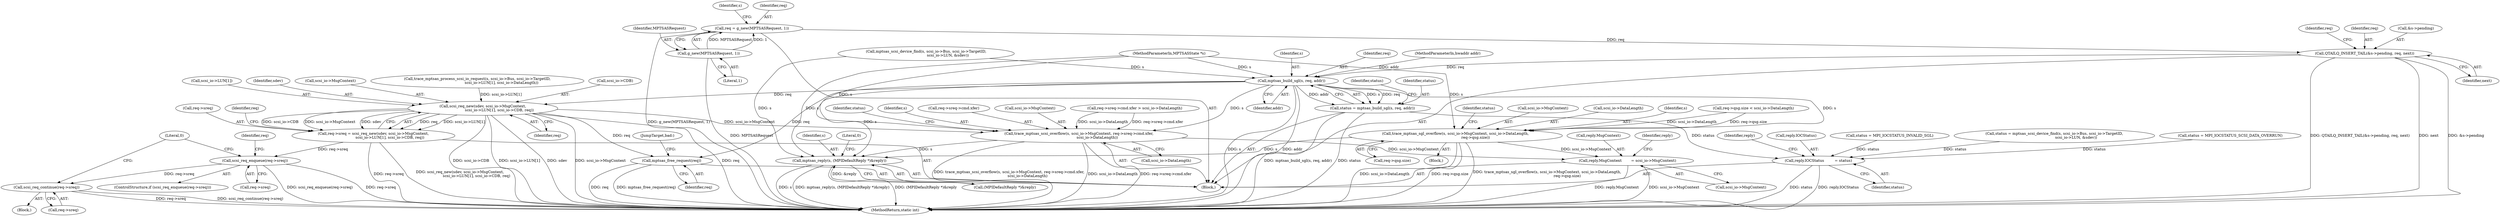 digraph "0_qemu_670e56d3ed2918b3861d9216f2c0540d9e9ae0d5@pointer" {
"1000151" [label="(Call,QTAILQ_INSERT_TAIL(&s->pending, req, next))"];
"1000146" [label="(Call,req = g_new(MPTSASRequest, 1))"];
"1000148" [label="(Call,g_new(MPTSASRequest, 1))"];
"1000171" [label="(Call,mptsas_build_sgl(s, req, addr))"];
"1000169" [label="(Call,status = mptsas_build_sgl(s, req, addr))"];
"1000384" [label="(Call,reply.IOCStatus         = status)"];
"1000190" [label="(Call,trace_mptsas_sgl_overflow(s, scsi_io->MsgContext, scsi_io->DataLength,\n                                  req->qsg.size))"];
"1000372" [label="(Call,reply.MsgContext        = scsi_io->MsgContext)"];
"1000392" [label="(Call,mptsas_reply(s, (MPIDefaultReply *)&reply))"];
"1000211" [label="(Call,scsi_req_new(sdev, scsi_io->MsgContext,\n                            scsi_io->LUN[1], scsi_io->CDB, req))"];
"1000207" [label="(Call,req->sreq = scsi_req_new(sdev, scsi_io->MsgContext,\n                            scsi_io->LUN[1], scsi_io->CDB, req))"];
"1000289" [label="(Call,scsi_req_enqueue(req->sreq))"];
"1000294" [label="(Call,scsi_req_continue(req->sreq))"];
"1000301" [label="(Call,trace_mptsas_scsi_overflow(s, scsi_io->MsgContext, req->sreq->cmd.xfer,\n                               scsi_io->DataLength))"];
"1000320" [label="(Call,mptsas_free_request(req))"];
"1000224" [label="(Identifier,req)"];
"1000173" [label="(Identifier,req)"];
"1000204" [label="(Identifier,status)"];
"1000190" [label="(Call,trace_mptsas_sgl_overflow(s, scsi_io->MsgContext, scsi_io->DataLength,\n                                  req->qsg.size))"];
"1000400" [label="(MethodReturn,static int)"];
"1000288" [label="(ControlStructure,if (scsi_req_enqueue(req->sreq)))"];
"1000299" [label="(Literal,0)"];
"1000294" [label="(Call,scsi_req_continue(req->sreq))"];
"1000388" [label="(Identifier,status)"];
"1000385" [label="(Call,reply.IOCStatus)"];
"1000192" [label="(Call,scsi_io->MsgContext)"];
"1000156" [label="(Identifier,req)"];
"1000289" [label="(Call,scsi_req_enqueue(req->sreq))"];
"1000226" [label="(Call,req->sreq->cmd.xfer > scsi_io->DataLength)"];
"1000321" [label="(Identifier,req)"];
"1000372" [label="(Call,reply.MsgContext        = scsi_io->MsgContext)"];
"1000150" [label="(Literal,1)"];
"1000313" [label="(Call,scsi_io->DataLength)"];
"1000203" [label="(Call,status = MPI_IOCSTATUS_INVALID_SGL)"];
"1000195" [label="(Call,scsi_io->DataLength)"];
"1000296" [label="(Identifier,req)"];
"1000295" [label="(Call,req->sreq)"];
"1000152" [label="(Call,&s->pending)"];
"1000399" [label="(Literal,0)"];
"1000381" [label="(Identifier,reply)"];
"1000212" [label="(Identifier,sdev)"];
"1000174" [label="(Identifier,addr)"];
"1000230" [label="(Identifier,req)"];
"1000198" [label="(Call,req->qsg.size)"];
"1000191" [label="(Identifier,s)"];
"1000129" [label="(Call,mptsas_scsi_device_find(s, scsi_io->Bus, scsi_io->TargetID,\n                                     scsi_io->LUN, &sdev))"];
"1000171" [label="(Call,mptsas_build_sgl(s, req, addr))"];
"1000211" [label="(Call,scsi_req_new(sdev, scsi_io->MsgContext,\n                            scsi_io->LUN[1], scsi_io->CDB, req))"];
"1000157" [label="(Identifier,next)"];
"1000392" [label="(Call,mptsas_reply(s, (MPIDefaultReply *)&reply))"];
"1000127" [label="(Call,status = mptsas_scsi_device_find(s, scsi_io->Bus, scsi_io->TargetID,\n                                     scsi_io->LUN, &sdev))"];
"1000207" [label="(Call,req->sreq = scsi_req_new(sdev, scsi_io->MsgContext,\n                            scsi_io->LUN[1], scsi_io->CDB, req))"];
"1000302" [label="(Identifier,s)"];
"1000189" [label="(Block,)"];
"1000176" [label="(Identifier,status)"];
"1000376" [label="(Call,scsi_io->MsgContext)"];
"1000213" [label="(Call,scsi_io->MsgContext)"];
"1000301" [label="(Call,trace_mptsas_scsi_overflow(s, scsi_io->MsgContext, req->sreq->cmd.xfer,\n                               scsi_io->DataLength))"];
"1000170" [label="(Identifier,status)"];
"1000103" [label="(MethodParameterIn,hwaddr addr)"];
"1000146" [label="(Call,req = g_new(MPTSASRequest, 1))"];
"1000384" [label="(Call,reply.IOCStatus         = status)"];
"1000290" [label="(Call,req->sreq)"];
"1000111" [label="(Call,trace_mptsas_process_scsi_io_request(s, scsi_io->Bus, scsi_io->TargetID,\n                                         scsi_io->LUN[1], scsi_io->DataLength))"];
"1000101" [label="(MethodParameterIn,MPTSASState *s)"];
"1000221" [label="(Call,scsi_io->CDB)"];
"1000306" [label="(Call,req->sreq->cmd.xfer)"];
"1000373" [label="(Call,reply.MsgContext)"];
"1000148" [label="(Call,g_new(MPTSASRequest, 1))"];
"1000180" [label="(Call,req->qsg.size < scsi_io->DataLength)"];
"1000149" [label="(Identifier,MPTSASRequest)"];
"1000293" [label="(Block,)"];
"1000303" [label="(Call,scsi_io->MsgContext)"];
"1000154" [label="(Identifier,s)"];
"1000317" [label="(Identifier,status)"];
"1000208" [label="(Call,req->sreq)"];
"1000172" [label="(Identifier,s)"];
"1000216" [label="(Call,scsi_io->LUN[1])"];
"1000160" [label="(Identifier,req)"];
"1000147" [label="(Identifier,req)"];
"1000394" [label="(Call,(MPIDefaultReply *)&reply)"];
"1000393" [label="(Identifier,s)"];
"1000316" [label="(Call,status = MPI_IOCSTATUS_SCSI_DATA_OVERRUN)"];
"1000322" [label="(JumpTarget,bad:)"];
"1000104" [label="(Block,)"];
"1000151" [label="(Call,QTAILQ_INSERT_TAIL(&s->pending, req, next))"];
"1000169" [label="(Call,status = mptsas_build_sgl(s, req, addr))"];
"1000391" [label="(Identifier,reply)"];
"1000320" [label="(Call,mptsas_free_request(req))"];
"1000151" -> "1000104"  [label="AST: "];
"1000151" -> "1000157"  [label="CFG: "];
"1000152" -> "1000151"  [label="AST: "];
"1000156" -> "1000151"  [label="AST: "];
"1000157" -> "1000151"  [label="AST: "];
"1000160" -> "1000151"  [label="CFG: "];
"1000151" -> "1000400"  [label="DDG: QTAILQ_INSERT_TAIL(&s->pending, req, next)"];
"1000151" -> "1000400"  [label="DDG: next"];
"1000151" -> "1000400"  [label="DDG: &s->pending"];
"1000146" -> "1000151"  [label="DDG: req"];
"1000151" -> "1000171"  [label="DDG: req"];
"1000146" -> "1000104"  [label="AST: "];
"1000146" -> "1000148"  [label="CFG: "];
"1000147" -> "1000146"  [label="AST: "];
"1000148" -> "1000146"  [label="AST: "];
"1000154" -> "1000146"  [label="CFG: "];
"1000146" -> "1000400"  [label="DDG: g_new(MPTSASRequest, 1)"];
"1000148" -> "1000146"  [label="DDG: MPTSASRequest"];
"1000148" -> "1000146"  [label="DDG: 1"];
"1000148" -> "1000150"  [label="CFG: "];
"1000149" -> "1000148"  [label="AST: "];
"1000150" -> "1000148"  [label="AST: "];
"1000148" -> "1000400"  [label="DDG: MPTSASRequest"];
"1000171" -> "1000169"  [label="AST: "];
"1000171" -> "1000174"  [label="CFG: "];
"1000172" -> "1000171"  [label="AST: "];
"1000173" -> "1000171"  [label="AST: "];
"1000174" -> "1000171"  [label="AST: "];
"1000169" -> "1000171"  [label="CFG: "];
"1000171" -> "1000400"  [label="DDG: s"];
"1000171" -> "1000400"  [label="DDG: addr"];
"1000171" -> "1000169"  [label="DDG: s"];
"1000171" -> "1000169"  [label="DDG: req"];
"1000171" -> "1000169"  [label="DDG: addr"];
"1000101" -> "1000171"  [label="DDG: s"];
"1000129" -> "1000171"  [label="DDG: s"];
"1000103" -> "1000171"  [label="DDG: addr"];
"1000171" -> "1000190"  [label="DDG: s"];
"1000171" -> "1000211"  [label="DDG: req"];
"1000171" -> "1000301"  [label="DDG: s"];
"1000171" -> "1000320"  [label="DDG: req"];
"1000171" -> "1000392"  [label="DDG: s"];
"1000169" -> "1000104"  [label="AST: "];
"1000170" -> "1000169"  [label="AST: "];
"1000176" -> "1000169"  [label="CFG: "];
"1000169" -> "1000400"  [label="DDG: mptsas_build_sgl(s, req, addr)"];
"1000169" -> "1000400"  [label="DDG: status"];
"1000169" -> "1000384"  [label="DDG: status"];
"1000384" -> "1000104"  [label="AST: "];
"1000384" -> "1000388"  [label="CFG: "];
"1000385" -> "1000384"  [label="AST: "];
"1000388" -> "1000384"  [label="AST: "];
"1000391" -> "1000384"  [label="CFG: "];
"1000384" -> "1000400"  [label="DDG: status"];
"1000384" -> "1000400"  [label="DDG: reply.IOCStatus"];
"1000127" -> "1000384"  [label="DDG: status"];
"1000203" -> "1000384"  [label="DDG: status"];
"1000316" -> "1000384"  [label="DDG: status"];
"1000190" -> "1000189"  [label="AST: "];
"1000190" -> "1000198"  [label="CFG: "];
"1000191" -> "1000190"  [label="AST: "];
"1000192" -> "1000190"  [label="AST: "];
"1000195" -> "1000190"  [label="AST: "];
"1000198" -> "1000190"  [label="AST: "];
"1000204" -> "1000190"  [label="CFG: "];
"1000190" -> "1000400"  [label="DDG: trace_mptsas_sgl_overflow(s, scsi_io->MsgContext, scsi_io->DataLength,\n                                  req->qsg.size)"];
"1000190" -> "1000400"  [label="DDG: scsi_io->DataLength"];
"1000190" -> "1000400"  [label="DDG: req->qsg.size"];
"1000101" -> "1000190"  [label="DDG: s"];
"1000180" -> "1000190"  [label="DDG: scsi_io->DataLength"];
"1000180" -> "1000190"  [label="DDG: req->qsg.size"];
"1000190" -> "1000372"  [label="DDG: scsi_io->MsgContext"];
"1000190" -> "1000392"  [label="DDG: s"];
"1000372" -> "1000104"  [label="AST: "];
"1000372" -> "1000376"  [label="CFG: "];
"1000373" -> "1000372"  [label="AST: "];
"1000376" -> "1000372"  [label="AST: "];
"1000381" -> "1000372"  [label="CFG: "];
"1000372" -> "1000400"  [label="DDG: scsi_io->MsgContext"];
"1000372" -> "1000400"  [label="DDG: reply.MsgContext"];
"1000301" -> "1000372"  [label="DDG: scsi_io->MsgContext"];
"1000392" -> "1000104"  [label="AST: "];
"1000392" -> "1000394"  [label="CFG: "];
"1000393" -> "1000392"  [label="AST: "];
"1000394" -> "1000392"  [label="AST: "];
"1000399" -> "1000392"  [label="CFG: "];
"1000392" -> "1000400"  [label="DDG: mptsas_reply(s, (MPIDefaultReply *)&reply)"];
"1000392" -> "1000400"  [label="DDG: (MPIDefaultReply *)&reply"];
"1000392" -> "1000400"  [label="DDG: s"];
"1000129" -> "1000392"  [label="DDG: s"];
"1000301" -> "1000392"  [label="DDG: s"];
"1000101" -> "1000392"  [label="DDG: s"];
"1000394" -> "1000392"  [label="DDG: &reply"];
"1000211" -> "1000207"  [label="AST: "];
"1000211" -> "1000224"  [label="CFG: "];
"1000212" -> "1000211"  [label="AST: "];
"1000213" -> "1000211"  [label="AST: "];
"1000216" -> "1000211"  [label="AST: "];
"1000221" -> "1000211"  [label="AST: "];
"1000224" -> "1000211"  [label="AST: "];
"1000207" -> "1000211"  [label="CFG: "];
"1000211" -> "1000400"  [label="DDG: scsi_io->CDB"];
"1000211" -> "1000400"  [label="DDG: scsi_io->LUN[1]"];
"1000211" -> "1000400"  [label="DDG: sdev"];
"1000211" -> "1000400"  [label="DDG: scsi_io->MsgContext"];
"1000211" -> "1000400"  [label="DDG: req"];
"1000211" -> "1000207"  [label="DDG: req"];
"1000211" -> "1000207"  [label="DDG: scsi_io->LUN[1]"];
"1000211" -> "1000207"  [label="DDG: scsi_io->CDB"];
"1000211" -> "1000207"  [label="DDG: scsi_io->MsgContext"];
"1000211" -> "1000207"  [label="DDG: sdev"];
"1000111" -> "1000211"  [label="DDG: scsi_io->LUN[1]"];
"1000211" -> "1000301"  [label="DDG: scsi_io->MsgContext"];
"1000211" -> "1000320"  [label="DDG: req"];
"1000207" -> "1000104"  [label="AST: "];
"1000208" -> "1000207"  [label="AST: "];
"1000230" -> "1000207"  [label="CFG: "];
"1000207" -> "1000400"  [label="DDG: req->sreq"];
"1000207" -> "1000400"  [label="DDG: scsi_req_new(sdev, scsi_io->MsgContext,\n                            scsi_io->LUN[1], scsi_io->CDB, req)"];
"1000207" -> "1000289"  [label="DDG: req->sreq"];
"1000289" -> "1000288"  [label="AST: "];
"1000289" -> "1000290"  [label="CFG: "];
"1000290" -> "1000289"  [label="AST: "];
"1000296" -> "1000289"  [label="CFG: "];
"1000299" -> "1000289"  [label="CFG: "];
"1000289" -> "1000400"  [label="DDG: req->sreq"];
"1000289" -> "1000400"  [label="DDG: scsi_req_enqueue(req->sreq)"];
"1000289" -> "1000294"  [label="DDG: req->sreq"];
"1000294" -> "1000293"  [label="AST: "];
"1000294" -> "1000295"  [label="CFG: "];
"1000295" -> "1000294"  [label="AST: "];
"1000299" -> "1000294"  [label="CFG: "];
"1000294" -> "1000400"  [label="DDG: req->sreq"];
"1000294" -> "1000400"  [label="DDG: scsi_req_continue(req->sreq)"];
"1000301" -> "1000104"  [label="AST: "];
"1000301" -> "1000313"  [label="CFG: "];
"1000302" -> "1000301"  [label="AST: "];
"1000303" -> "1000301"  [label="AST: "];
"1000306" -> "1000301"  [label="AST: "];
"1000313" -> "1000301"  [label="AST: "];
"1000317" -> "1000301"  [label="CFG: "];
"1000301" -> "1000400"  [label="DDG: scsi_io->DataLength"];
"1000301" -> "1000400"  [label="DDG: trace_mptsas_scsi_overflow(s, scsi_io->MsgContext, req->sreq->cmd.xfer,\n                               scsi_io->DataLength)"];
"1000301" -> "1000400"  [label="DDG: req->sreq->cmd.xfer"];
"1000101" -> "1000301"  [label="DDG: s"];
"1000226" -> "1000301"  [label="DDG: req->sreq->cmd.xfer"];
"1000226" -> "1000301"  [label="DDG: scsi_io->DataLength"];
"1000320" -> "1000104"  [label="AST: "];
"1000320" -> "1000321"  [label="CFG: "];
"1000321" -> "1000320"  [label="AST: "];
"1000322" -> "1000320"  [label="CFG: "];
"1000320" -> "1000400"  [label="DDG: req"];
"1000320" -> "1000400"  [label="DDG: mptsas_free_request(req)"];
}
